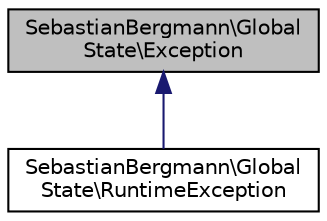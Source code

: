 digraph "SebastianBergmann\GlobalState\Exception"
{
  edge [fontname="Helvetica",fontsize="10",labelfontname="Helvetica",labelfontsize="10"];
  node [fontname="Helvetica",fontsize="10",shape=record];
  Node0 [label="SebastianBergmann\\Global\lState\\Exception",height=0.2,width=0.4,color="black", fillcolor="grey75", style="filled", fontcolor="black"];
  Node0 -> Node1 [dir="back",color="midnightblue",fontsize="10",style="solid",fontname="Helvetica"];
  Node1 [label="SebastianBergmann\\Global\lState\\RuntimeException",height=0.2,width=0.4,color="black", fillcolor="white", style="filled",URL="$classSebastianBergmann_1_1GlobalState_1_1RuntimeException.html"];
}
